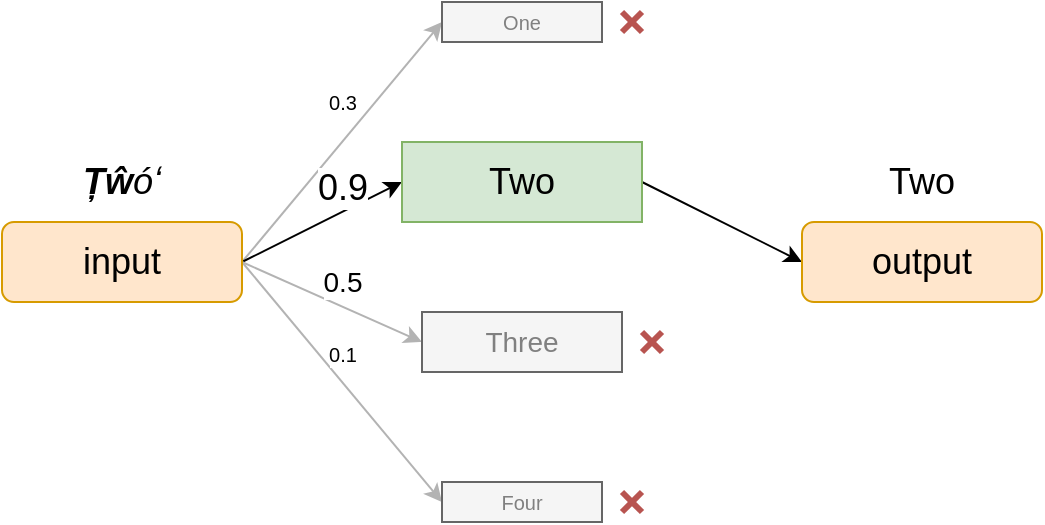 <mxfile version="14.8.2" type="device"><diagram id="pPNL8d6KahMyhZe1WPuy" name="Page-1"><mxGraphModel dx="865" dy="422" grid="1" gridSize="10" guides="1" tooltips="1" connect="1" arrows="1" fold="1" page="1" pageScale="1" pageWidth="850" pageHeight="1100" math="0" shadow="0"><root><mxCell id="0"/><mxCell id="1" parent="0"/><mxCell id="72APzJBuBecIWJVhFyCZ-9" value="0.3" style="rounded=0;orthogonalLoop=1;jettySize=auto;html=1;entryX=0;entryY=0.5;entryDx=0;entryDy=0;fontSize=10;exitX=1;exitY=0.5;exitDx=0;exitDy=0;fillColor=#f5f5f5;strokeColor=#B3B3B3;" parent="1" target="72APzJBuBecIWJVhFyCZ-5" edge="1"><mxGeometry x="0.197" y="13" relative="1" as="geometry"><mxPoint x="200" y="220" as="sourcePoint"/><mxPoint as="offset"/></mxGeometry></mxCell><mxCell id="72APzJBuBecIWJVhFyCZ-10" value="0.9" style="edgeStyle=none;rounded=0;orthogonalLoop=1;jettySize=auto;html=1;entryX=0;entryY=0.5;entryDx=0;entryDy=0;fontSize=18;exitX=1;exitY=0.5;exitDx=0;exitDy=0;" parent="1" target="72APzJBuBecIWJVhFyCZ-6" edge="1"><mxGeometry x="0.37" y="11" relative="1" as="geometry"><mxPoint x="200" y="220" as="sourcePoint"/><mxPoint as="offset"/></mxGeometry></mxCell><mxCell id="72APzJBuBecIWJVhFyCZ-11" value="0.5" style="edgeStyle=none;rounded=0;orthogonalLoop=1;jettySize=auto;html=1;entryX=0;entryY=0.5;entryDx=0;entryDy=0;fontSize=14;exitX=1;exitY=0.5;exitDx=0;exitDy=0;fillColor=#f5f5f5;strokeColor=#B3B3B3;" parent="1" target="72APzJBuBecIWJVhFyCZ-7" edge="1"><mxGeometry x="0.01" y="11" relative="1" as="geometry"><mxPoint x="200" y="220" as="sourcePoint"/><mxPoint as="offset"/></mxGeometry></mxCell><mxCell id="72APzJBuBecIWJVhFyCZ-12" value="0.1" style="edgeStyle=none;rounded=0;orthogonalLoop=1;jettySize=auto;html=1;entryX=0;entryY=0.5;entryDx=0;entryDy=0;fontSize=10;exitX=1;exitY=0.5;exitDx=0;exitDy=0;fillColor=#f5f5f5;strokeColor=#B3B3B3;" parent="1" target="72APzJBuBecIWJVhFyCZ-8" edge="1"><mxGeometry x="-0.138" y="9" relative="1" as="geometry"><mxPoint x="200" y="220" as="sourcePoint"/><mxPoint as="offset"/></mxGeometry></mxCell><mxCell id="72APzJBuBecIWJVhFyCZ-5" value="One" style="rounded=0;whiteSpace=wrap;html=1;fillColor=#f5f5f5;strokeColor=#666666;fontSize=10;fontColor=#808080;" parent="1" vertex="1"><mxGeometry x="300" y="90" width="80" height="20" as="geometry"/></mxCell><mxCell id="72APzJBuBecIWJVhFyCZ-15" style="edgeStyle=none;rounded=0;orthogonalLoop=1;jettySize=auto;html=1;entryX=0;entryY=0.5;entryDx=0;entryDy=0;fontSize=18;exitX=1;exitY=0.5;exitDx=0;exitDy=0;" parent="1" source="72APzJBuBecIWJVhFyCZ-6" edge="1"><mxGeometry relative="1" as="geometry"><mxPoint x="480" y="220" as="targetPoint"/></mxGeometry></mxCell><mxCell id="72APzJBuBecIWJVhFyCZ-6" value="Two" style="rounded=0;whiteSpace=wrap;html=1;fillColor=#d5e8d4;strokeColor=#82b366;fontSize=18;" parent="1" vertex="1"><mxGeometry x="280" y="160" width="120" height="40" as="geometry"/></mxCell><mxCell id="72APzJBuBecIWJVhFyCZ-7" value="Three" style="rounded=0;whiteSpace=wrap;html=1;fillColor=#f5f5f5;strokeColor=#666666;fontSize=14;fontColor=#808080;" parent="1" vertex="1"><mxGeometry x="290" y="245" width="100" height="30" as="geometry"/></mxCell><mxCell id="72APzJBuBecIWJVhFyCZ-8" value="Four" style="rounded=0;whiteSpace=wrap;html=1;fillColor=#f5f5f5;strokeColor=#666666;fontSize=10;fontColor=#808080;" parent="1" vertex="1"><mxGeometry x="300" y="330" width="80" height="20" as="geometry"/></mxCell><mxCell id="72APzJBuBecIWJVhFyCZ-19" value="input" style="rounded=1;whiteSpace=wrap;html=1;fontSize=18;fillColor=#ffe6cc;strokeColor=#d79b00;" parent="1" vertex="1"><mxGeometry x="80" y="200" width="120" height="40" as="geometry"/></mxCell><mxCell id="72APzJBuBecIWJVhFyCZ-20" value="output" style="rounded=1;whiteSpace=wrap;html=1;fontSize=18;fillColor=#ffe6cc;strokeColor=#d79b00;" parent="1" vertex="1"><mxGeometry x="480" y="200" width="120" height="40" as="geometry"/></mxCell><mxCell id="72APzJBuBecIWJVhFyCZ-21" value="&lt;strong class=&quot;Latn headword&quot; lang=&quot;mul&quot;&gt;&lt;span&gt;Ț&lt;/span&gt;ŵ&lt;/strong&gt;&lt;span&gt;ó&lt;/span&gt;ʻ " style="text;html=1;strokeColor=none;fillColor=none;align=center;verticalAlign=middle;whiteSpace=wrap;rounded=0;fontSize=18;fontStyle=2" parent="1" vertex="1"><mxGeometry x="80" y="165" width="120" height="30" as="geometry"/></mxCell><mxCell id="72APzJBuBecIWJVhFyCZ-22" value="Two" style="text;html=1;strokeColor=none;fillColor=none;align=center;verticalAlign=middle;whiteSpace=wrap;rounded=0;fontSize=18;" parent="1" vertex="1"><mxGeometry x="480" y="165" width="120" height="30" as="geometry"/></mxCell><mxCell id="zy8CIiAczTY-UoG4jdZh-5" value="" style="endArrow=none;html=1;fontSize=18;fontColor=#000000;strokeColor=#b85450;strokeWidth=3;fillColor=#f8cecc;" edge="1" parent="1"><mxGeometry width="50" height="50" relative="1" as="geometry"><mxPoint x="390" y="105" as="sourcePoint"/><mxPoint x="400" y="95" as="targetPoint"/></mxGeometry></mxCell><mxCell id="zy8CIiAczTY-UoG4jdZh-6" value="" style="endArrow=none;html=1;fontSize=18;fontColor=#000000;strokeColor=#b85450;strokeWidth=3;fillColor=#f8cecc;" edge="1" parent="1"><mxGeometry width="50" height="50" relative="1" as="geometry"><mxPoint x="400" y="105" as="sourcePoint"/><mxPoint x="390" y="95" as="targetPoint"/></mxGeometry></mxCell><mxCell id="zy8CIiAczTY-UoG4jdZh-9" value="" style="endArrow=none;html=1;fontSize=18;fontColor=#000000;strokeColor=#b85450;strokeWidth=3;fillColor=#f8cecc;" edge="1" parent="1"><mxGeometry width="50" height="50" relative="1" as="geometry"><mxPoint x="400" y="265" as="sourcePoint"/><mxPoint x="410" y="255" as="targetPoint"/></mxGeometry></mxCell><mxCell id="zy8CIiAczTY-UoG4jdZh-10" value="" style="endArrow=none;html=1;fontSize=18;fontColor=#000000;strokeColor=#b85450;strokeWidth=3;fillColor=#f8cecc;" edge="1" parent="1"><mxGeometry width="50" height="50" relative="1" as="geometry"><mxPoint x="410" y="265" as="sourcePoint"/><mxPoint x="400" y="255" as="targetPoint"/></mxGeometry></mxCell><mxCell id="zy8CIiAczTY-UoG4jdZh-11" value="" style="endArrow=none;html=1;fontSize=18;fontColor=#000000;strokeColor=#b85450;strokeWidth=3;fillColor=#f8cecc;" edge="1" parent="1"><mxGeometry width="50" height="50" relative="1" as="geometry"><mxPoint x="390" y="345" as="sourcePoint"/><mxPoint x="400" y="335" as="targetPoint"/></mxGeometry></mxCell><mxCell id="zy8CIiAczTY-UoG4jdZh-12" value="" style="endArrow=none;html=1;fontSize=18;fontColor=#000000;strokeColor=#b85450;strokeWidth=3;fillColor=#f8cecc;" edge="1" parent="1"><mxGeometry width="50" height="50" relative="1" as="geometry"><mxPoint x="400" y="345" as="sourcePoint"/><mxPoint x="390" y="335" as="targetPoint"/></mxGeometry></mxCell></root></mxGraphModel></diagram></mxfile>